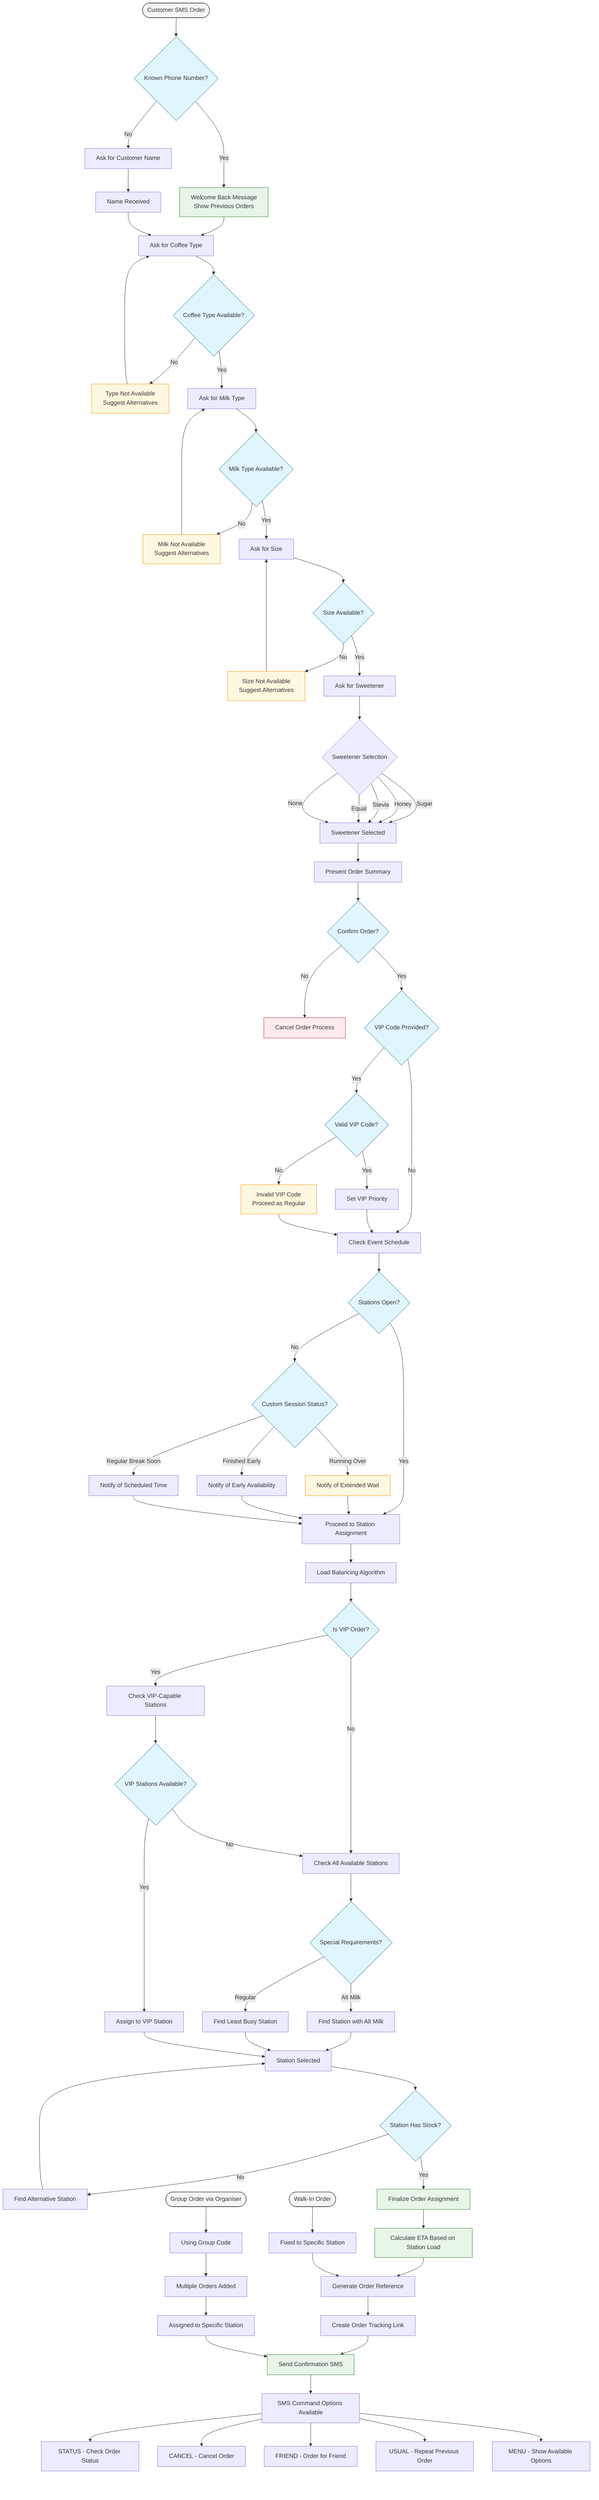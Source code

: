 flowchart TD
    %% SMS Order Entry Flow with All Decision Points
    Start([Customer SMS Order]) --> PhoneCheck{Known Phone Number?}
    PhoneCheck -->|Yes| WelcomeBack[Welcome Back Message\nShow Previous Orders]
    PhoneCheck -->|No| AskName[Ask for Customer Name]
    AskName --> NameProvided[Name Received]
    WelcomeBack --> CoffeeTypeQuery[Ask for Coffee Type]
    NameProvided --> CoffeeTypeQuery
    
    %% Coffee Type Validation
    CoffeeTypeQuery --> CoffeeTypeCheck{Coffee Type Available?}
    CoffeeTypeCheck -->|No| NotAvailable[Type Not Available\nSuggest Alternatives]
    CoffeeTypeCheck -->|Yes| MilkTypeQuery[Ask for Milk Type]
    NotAvailable --> CoffeeTypeQuery
    
    %% Milk Type Validation
    MilkTypeQuery --> MilkCheck{Milk Type Available?}
    MilkCheck -->|No| MilkNotAvailable[Milk Not Available\nSuggest Alternatives]
    MilkCheck -->|Yes| SizeQuery[Ask for Size]
    MilkNotAvailable --> MilkTypeQuery
    
    %% Size Validation
    SizeQuery --> SizeCheck{Size Available?}
    SizeCheck -->|No| SizeNotAvailable[Size Not Available\nSuggest Alternatives]
    SizeCheck -->|Yes| SweetenerQuery[Ask for Sweetener]
    SizeNotAvailable --> SizeQuery
    
    %% Sweetener Options
    SweetenerQuery --> SweetenerOptions{Sweetener Selection}
    SweetenerOptions -->|Sugar| SweetenerSelected[Sweetener Selected]
    SweetenerOptions -->|Honey| SweetenerSelected
    SweetenerOptions -->|Stevia| SweetenerSelected
    SweetenerOptions -->|Equal| SweetenerSelected
    SweetenerOptions -->|None| SweetenerSelected
    
    %% Order Confirmation
    SweetenerSelected --> OrderSummary[Present Order Summary]
    OrderSummary --> ConfirmCheck{Confirm Order?}
    ConfirmCheck -->|No| CancelOrder[Cancel Order Process]
    ConfirmCheck -->|Yes| VIPCheck{VIP Code Provided?}
    
    %% VIP Processing
    VIPCheck -->|Yes| ValidateVIP{Valid VIP Code?}
    ValidateVIP -->|Yes| SetVIPFlag[Set VIP Priority]
    ValidateVIP -->|No| InvalidVIP[Invalid VIP Code\nProceed as Regular]
    VIPCheck -->|No| CheckEventSchedule[Check Event Schedule]
    SetVIPFlag --> CheckEventSchedule
    InvalidVIP --> CheckEventSchedule
    
    %% Event Schedule Check
    CheckEventSchedule --> ScheduleCheck{Stations Open?}
    ScheduleCheck -->|No| SessionCheck{Custom Session Status?}
    ScheduleCheck -->|Yes| StationAssignment[Proceed to Station Assignment]
    
    %% Custom Session Handling
    SessionCheck -->|Running Over| DelayNotification[Notify of Extended Wait]
    SessionCheck -->|Finished Early| EarlyAvailable[Notify of Early Availability]
    SessionCheck -->|Regular Break Soon| ScheduledNotification[Notify of Scheduled Time]
    DelayNotification --> StationAssignment
    EarlyAvailable --> StationAssignment
    ScheduledNotification --> StationAssignment
    
    %% Station Assignment Logic
    StationAssignment --> LoadBalancing[Load Balancing Algorithm]
    LoadBalancing --> IsVIP{Is VIP Order?}
    IsVIP -->|Yes| VIPStationCheck[Check VIP-Capable Stations]
    IsVIP -->|No| RegularStationCheck[Check All Available Stations]
    
    %% Station Capability Checks
    VIPStationCheck --> VIPCapable{VIP Stations Available?}
    VIPCapable -->|Yes| AssignVIPStation[Assign to VIP Station]
    VIPCapable -->|No| RegularStationCheck
    
    RegularStationCheck --> SpecialtyCheck{Special Requirements?}
    SpecialtyCheck -->|Alt Milk| AltMilkStation[Find Station with Alt Milk]
    SpecialtyCheck -->|Regular| LeastBusyStation[Find Least Busy Station]
    AltMilkStation --> StationSelected[Station Selected]
    LeastBusyStation --> StationSelected
    AssignVIPStation --> StationSelected
    
    %% Stock Verification
    StationSelected --> StockCheck{Station Has Stock?}
    StockCheck -->|No| FindAlternative[Find Alternative Station]
    StockCheck -->|Yes| FinalizeOrder[Finalize Order Assignment]
    FindAlternative --> StationSelected
    
    %% Order Confirmation
    FinalizeOrder --> CalculateETA[Calculate ETA Based on Station Load]
    CalculateETA --> GenerateRefNumber[Generate Order Reference]
    GenerateRefNumber --> CreateTrackingLink[Create Order Tracking Link]
    CreateTrackingLink --> SendConfirmation[Send Confirmation SMS]
    
    %% SMS Options After Order
    SendConfirmation --> SMSOptions[SMS Command Options Available]
    SMSOptions --> StatusCmd[STATUS - Check Order Status]
    SMSOptions --> CancelCmd[CANCEL - Cancel Order]
    SMSOptions --> FriendCmd[FRIEND - Order for Friend]
    SMSOptions --> UsualCmd[USUAL - Repeat Previous Order]
    SMSOptions --> MenuCmd[MENU - Show Available Options]
    
    %% Other Entry Points to System
    WalkIn([Walk-In Order]) --> WalkInStation[Fixed to Specific Station]
    WalkInStation --> GenerateRefNumber
    
    GroupOrder([Group Order via Organiser]) --> GroupCode[Using Group Code]
    GroupCode --> MultipleOrders[Multiple Orders Added]
    MultipleOrders --> SpecificStation[Assigned to Specific Station]
    SpecificStation --> SendConfirmation
    
    %% Style Classes
    classDef process fill:#f5f5f5,stroke:#333,stroke-width:1px;
    classDef decision fill:#e1f5fe,stroke:#01579b,stroke-width:1px;
    classDef success fill:#e8f5e9,stroke:#2e7d32,stroke-width:1px;
    classDef warning fill:#fff8e1,stroke:#ff8f00,stroke-width:1px;
    classDef error fill:#ffebee,stroke:#c62828,stroke-width:1px;
    
    class Start,WalkIn,GroupOrder process;
    class PhoneCheck,CoffeeTypeCheck,MilkCheck,SizeCheck,ConfirmCheck,VIPCheck,ValidateVIP,ScheduleCheck,SessionCheck,IsVIP,VIPCapable,SpecialtyCheck,StockCheck decision;
    class WelcomeBack,SendConfirmation,CalculateETA,FinalizeOrder success;
    class NotAvailable,MilkNotAvailable,SizeNotAvailable,DelayNotification,InvalidVIP warning;
    class CancelOrder error;